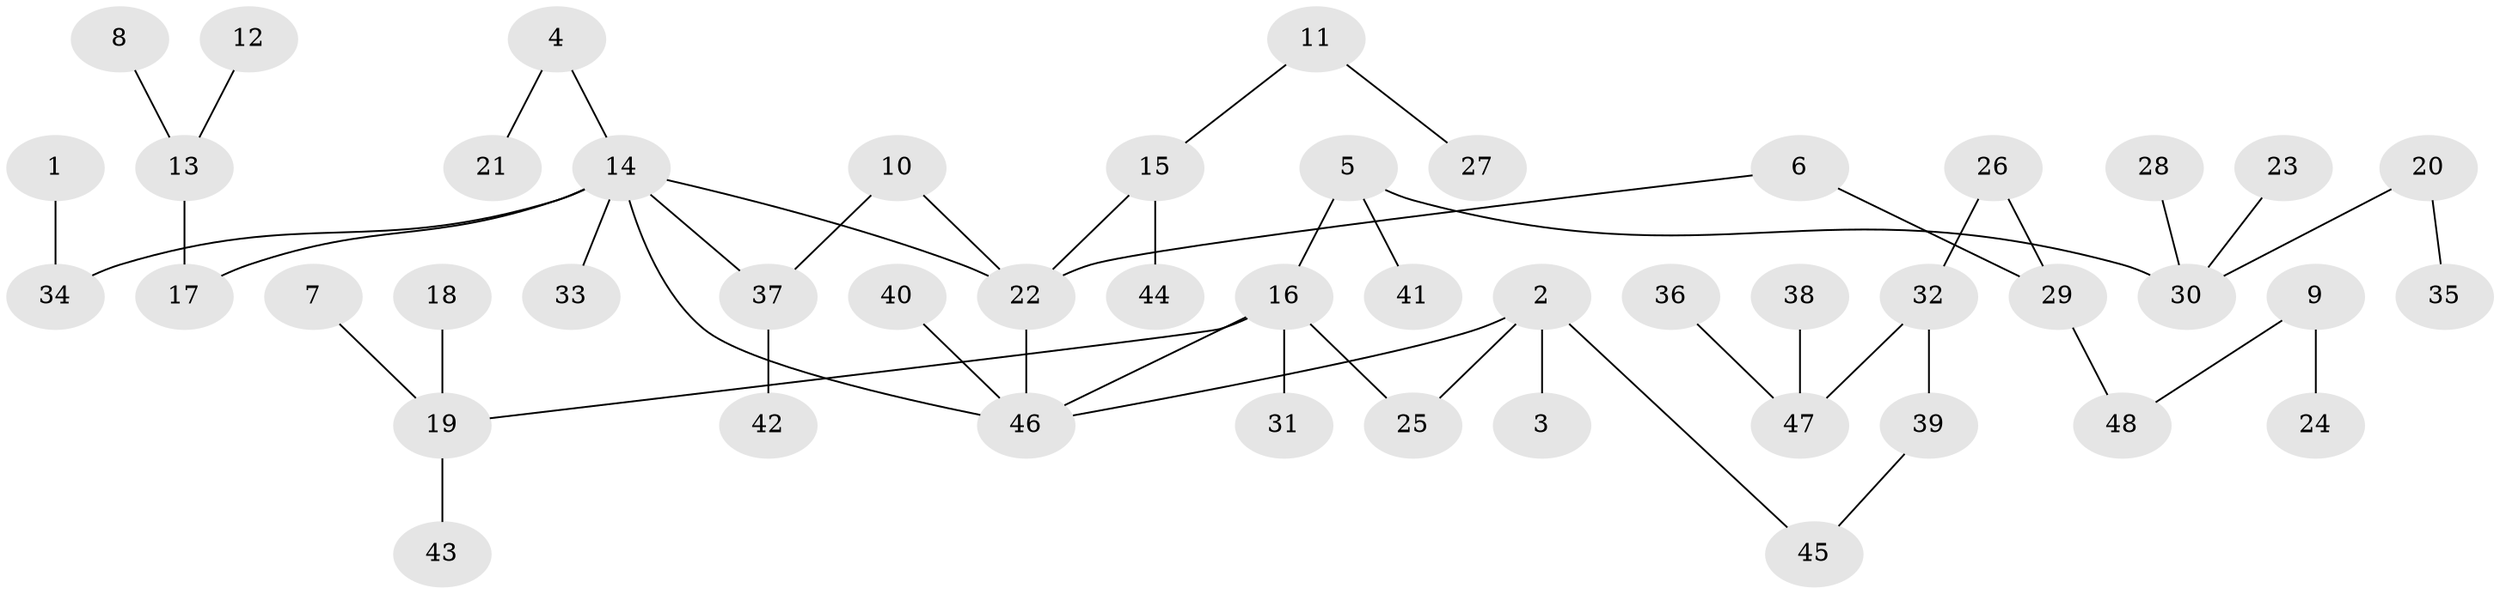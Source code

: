 // original degree distribution, {3: 0.15126050420168066, 7: 0.008403361344537815, 4: 0.09243697478991597, 9: 0.008403361344537815, 6: 0.008403361344537815, 5: 0.01680672268907563, 1: 0.47058823529411764, 2: 0.24369747899159663}
// Generated by graph-tools (version 1.1) at 2025/36/03/04/25 23:36:06]
// undirected, 48 vertices, 51 edges
graph export_dot {
  node [color=gray90,style=filled];
  1;
  2;
  3;
  4;
  5;
  6;
  7;
  8;
  9;
  10;
  11;
  12;
  13;
  14;
  15;
  16;
  17;
  18;
  19;
  20;
  21;
  22;
  23;
  24;
  25;
  26;
  27;
  28;
  29;
  30;
  31;
  32;
  33;
  34;
  35;
  36;
  37;
  38;
  39;
  40;
  41;
  42;
  43;
  44;
  45;
  46;
  47;
  48;
  1 -- 34 [weight=1.0];
  2 -- 3 [weight=1.0];
  2 -- 25 [weight=1.0];
  2 -- 45 [weight=1.0];
  2 -- 46 [weight=1.0];
  4 -- 14 [weight=1.0];
  4 -- 21 [weight=1.0];
  5 -- 16 [weight=1.0];
  5 -- 30 [weight=1.0];
  5 -- 41 [weight=1.0];
  6 -- 22 [weight=1.0];
  6 -- 29 [weight=1.0];
  7 -- 19 [weight=1.0];
  8 -- 13 [weight=1.0];
  9 -- 24 [weight=1.0];
  9 -- 48 [weight=1.0];
  10 -- 22 [weight=1.0];
  10 -- 37 [weight=1.0];
  11 -- 15 [weight=1.0];
  11 -- 27 [weight=1.0];
  12 -- 13 [weight=1.0];
  13 -- 17 [weight=1.0];
  14 -- 17 [weight=1.0];
  14 -- 22 [weight=1.0];
  14 -- 33 [weight=1.0];
  14 -- 34 [weight=1.0];
  14 -- 37 [weight=1.0];
  14 -- 46 [weight=1.0];
  15 -- 22 [weight=1.0];
  15 -- 44 [weight=1.0];
  16 -- 19 [weight=1.0];
  16 -- 25 [weight=1.0];
  16 -- 31 [weight=1.0];
  16 -- 46 [weight=1.0];
  18 -- 19 [weight=1.0];
  19 -- 43 [weight=1.0];
  20 -- 30 [weight=1.0];
  20 -- 35 [weight=1.0];
  22 -- 46 [weight=1.0];
  23 -- 30 [weight=1.0];
  26 -- 29 [weight=1.0];
  26 -- 32 [weight=1.0];
  28 -- 30 [weight=1.0];
  29 -- 48 [weight=1.0];
  32 -- 39 [weight=1.0];
  32 -- 47 [weight=1.0];
  36 -- 47 [weight=1.0];
  37 -- 42 [weight=1.0];
  38 -- 47 [weight=1.0];
  39 -- 45 [weight=1.0];
  40 -- 46 [weight=1.0];
}
